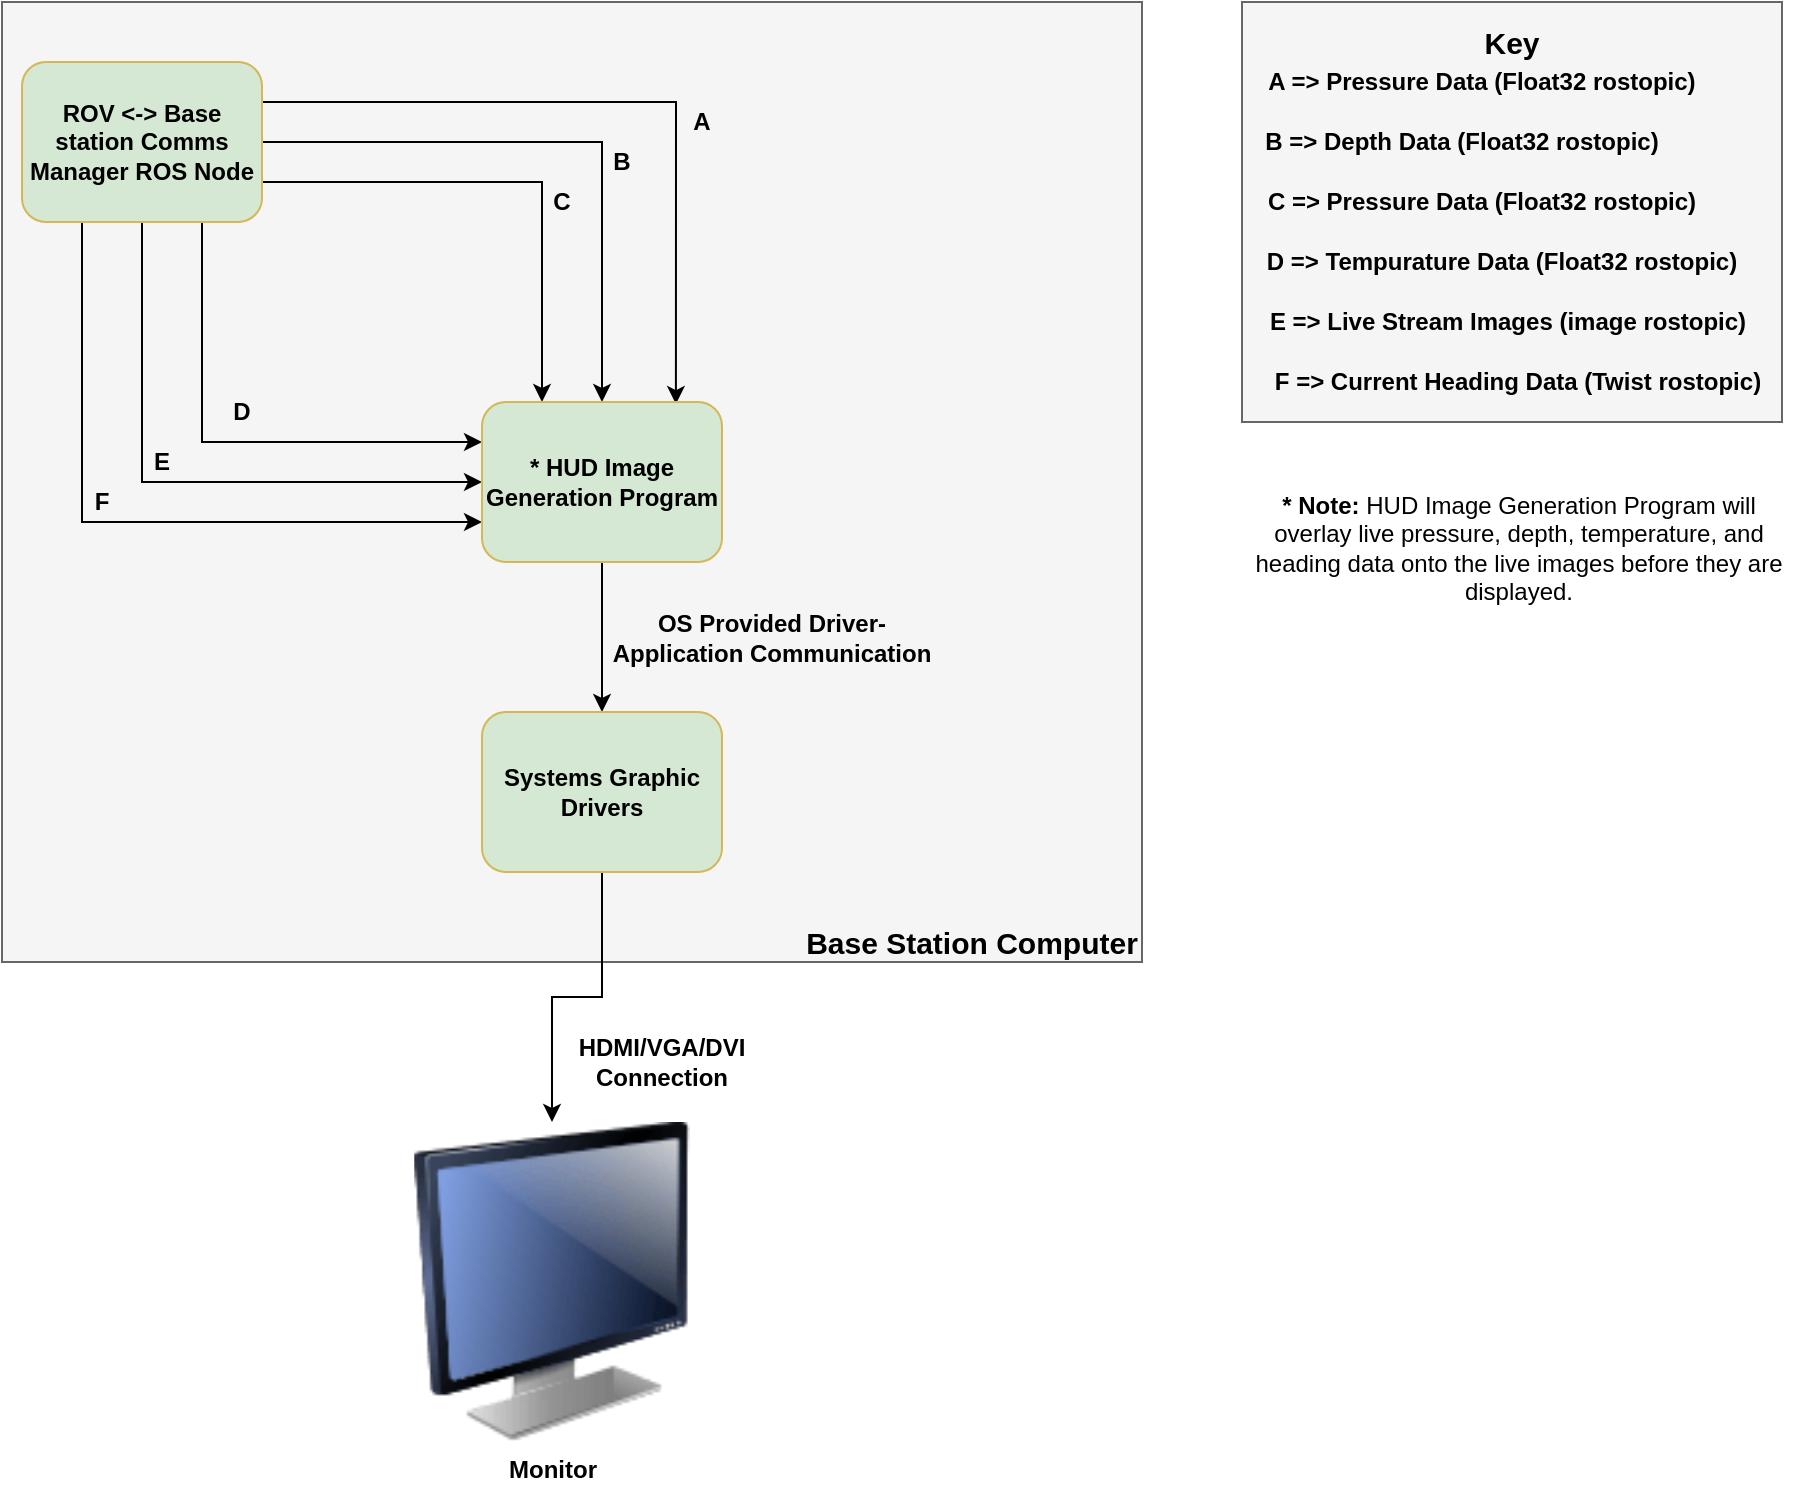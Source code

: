 <mxfile version="12.1.7" type="github" pages="1">
  <diagram id="dvayOvmPAuLTwOydBaXN" name="Page-1">
    <mxGraphModel dx="1422" dy="794" grid="1" gridSize="10" guides="1" tooltips="1" connect="1" arrows="1" fold="1" page="1" pageScale="1" pageWidth="1100" pageHeight="850" math="0" shadow="0">
      <root>
        <mxCell id="0"/>
        <mxCell id="1" parent="0"/>
        <mxCell id="P94vjSVfHrpoifT2Vlh4-18" value="" style="rounded=0;whiteSpace=wrap;html=1;fillColor=#f5f5f5;strokeColor=#666666;fontColor=#333333;" parent="1" vertex="1">
          <mxGeometry x="820" y="70" width="270" height="210" as="geometry"/>
        </mxCell>
        <mxCell id="P94vjSVfHrpoifT2Vlh4-1" value="" style="rounded=0;whiteSpace=wrap;html=1;fillColor=#f5f5f5;strokeColor=#666666;fontColor=#333333;" parent="1" vertex="1">
          <mxGeometry x="200" y="70" width="570" height="480" as="geometry"/>
        </mxCell>
        <mxCell id="P94vjSVfHrpoifT2Vlh4-2" value="Base Station Computer" style="text;html=1;strokeColor=none;fillColor=none;align=center;verticalAlign=middle;whiteSpace=wrap;rounded=0;fontStyle=1;fontSize=15;" parent="1" vertex="1">
          <mxGeometry x="600" y="530" width="170" height="20" as="geometry"/>
        </mxCell>
        <mxCell id="P94vjSVfHrpoifT2Vlh4-5" style="edgeStyle=orthogonalEdgeStyle;rounded=0;orthogonalLoop=1;jettySize=auto;html=1;exitX=1;exitY=0.25;exitDx=0;exitDy=0;entryX=0.808;entryY=0.013;entryDx=0;entryDy=0;entryPerimeter=0;" parent="1" source="P94vjSVfHrpoifT2Vlh4-3" target="P94vjSVfHrpoifT2Vlh4-4" edge="1">
          <mxGeometry relative="1" as="geometry"/>
        </mxCell>
        <mxCell id="P94vjSVfHrpoifT2Vlh4-6" style="edgeStyle=orthogonalEdgeStyle;rounded=0;orthogonalLoop=1;jettySize=auto;html=1;exitX=1;exitY=0.5;exitDx=0;exitDy=0;" parent="1" source="P94vjSVfHrpoifT2Vlh4-3" target="P94vjSVfHrpoifT2Vlh4-4" edge="1">
          <mxGeometry relative="1" as="geometry"/>
        </mxCell>
        <mxCell id="P94vjSVfHrpoifT2Vlh4-7" style="edgeStyle=orthogonalEdgeStyle;rounded=0;orthogonalLoop=1;jettySize=auto;html=1;exitX=1;exitY=0.75;exitDx=0;exitDy=0;entryX=0.25;entryY=0;entryDx=0;entryDy=0;" parent="1" source="P94vjSVfHrpoifT2Vlh4-3" target="P94vjSVfHrpoifT2Vlh4-4" edge="1">
          <mxGeometry relative="1" as="geometry"/>
        </mxCell>
        <mxCell id="P94vjSVfHrpoifT2Vlh4-8" style="edgeStyle=orthogonalEdgeStyle;rounded=0;orthogonalLoop=1;jettySize=auto;html=1;exitX=0.75;exitY=1;exitDx=0;exitDy=0;entryX=0;entryY=0.25;entryDx=0;entryDy=0;" parent="1" source="P94vjSVfHrpoifT2Vlh4-3" target="P94vjSVfHrpoifT2Vlh4-4" edge="1">
          <mxGeometry relative="1" as="geometry"/>
        </mxCell>
        <mxCell id="P94vjSVfHrpoifT2Vlh4-9" style="edgeStyle=orthogonalEdgeStyle;rounded=0;orthogonalLoop=1;jettySize=auto;html=1;exitX=0.5;exitY=1;exitDx=0;exitDy=0;entryX=0;entryY=0.5;entryDx=0;entryDy=0;" parent="1" source="P94vjSVfHrpoifT2Vlh4-3" target="P94vjSVfHrpoifT2Vlh4-4" edge="1">
          <mxGeometry relative="1" as="geometry"/>
        </mxCell>
        <mxCell id="P94vjSVfHrpoifT2Vlh4-10" style="edgeStyle=orthogonalEdgeStyle;rounded=0;orthogonalLoop=1;jettySize=auto;html=1;exitX=0.25;exitY=1;exitDx=0;exitDy=0;entryX=0;entryY=0.75;entryDx=0;entryDy=0;" parent="1" source="P94vjSVfHrpoifT2Vlh4-3" target="P94vjSVfHrpoifT2Vlh4-4" edge="1">
          <mxGeometry relative="1" as="geometry"/>
        </mxCell>
        <mxCell id="P94vjSVfHrpoifT2Vlh4-3" value="ROV &amp;lt;-&amp;gt; Base station Comms Manager ROS Node" style="rounded=1;whiteSpace=wrap;html=1;fillColor=#D5E8D4;strokeColor=#d6b656;fontStyle=1" parent="1" vertex="1">
          <mxGeometry x="210" y="100" width="120" height="80" as="geometry"/>
        </mxCell>
        <mxCell id="P94vjSVfHrpoifT2Vlh4-24" style="edgeStyle=orthogonalEdgeStyle;rounded=0;orthogonalLoop=1;jettySize=auto;html=1;exitX=0.5;exitY=1;exitDx=0;exitDy=0;entryX=0.5;entryY=0;entryDx=0;entryDy=0;" parent="1" source="P94vjSVfHrpoifT2Vlh4-4" target="P94vjSVfHrpoifT2Vlh4-21" edge="1">
          <mxGeometry relative="1" as="geometry"/>
        </mxCell>
        <mxCell id="P94vjSVfHrpoifT2Vlh4-4" value="* HUD Image Generation Program" style="rounded=1;whiteSpace=wrap;html=1;fillColor=#D5E8D4;strokeColor=#d6b656;fontStyle=1" parent="1" vertex="1">
          <mxGeometry x="440" y="270" width="120" height="80" as="geometry"/>
        </mxCell>
        <mxCell id="P94vjSVfHrpoifT2Vlh4-11" value="&lt;b&gt;A&lt;/b&gt;" style="text;html=1;strokeColor=none;fillColor=none;align=center;verticalAlign=middle;whiteSpace=wrap;rounded=0;" parent="1" vertex="1">
          <mxGeometry x="530" y="120" width="40" height="20" as="geometry"/>
        </mxCell>
        <mxCell id="P94vjSVfHrpoifT2Vlh4-12" value="&lt;b&gt;B&lt;/b&gt;" style="text;html=1;strokeColor=none;fillColor=none;align=center;verticalAlign=middle;whiteSpace=wrap;rounded=0;" parent="1" vertex="1">
          <mxGeometry x="490" y="140" width="40" height="20" as="geometry"/>
        </mxCell>
        <mxCell id="P94vjSVfHrpoifT2Vlh4-13" value="&lt;b&gt;C&lt;/b&gt;" style="text;html=1;strokeColor=none;fillColor=none;align=center;verticalAlign=middle;whiteSpace=wrap;rounded=0;" parent="1" vertex="1">
          <mxGeometry x="460" y="160" width="40" height="20" as="geometry"/>
        </mxCell>
        <mxCell id="P94vjSVfHrpoifT2Vlh4-14" value="&lt;b&gt;F&lt;/b&gt;" style="text;html=1;strokeColor=none;fillColor=none;align=center;verticalAlign=middle;whiteSpace=wrap;rounded=0;" parent="1" vertex="1">
          <mxGeometry x="230" y="310" width="40" height="20" as="geometry"/>
        </mxCell>
        <mxCell id="P94vjSVfHrpoifT2Vlh4-15" value="&lt;b&gt;E&lt;/b&gt;" style="text;html=1;strokeColor=none;fillColor=none;align=center;verticalAlign=middle;whiteSpace=wrap;rounded=0;" parent="1" vertex="1">
          <mxGeometry x="260" y="290" width="40" height="20" as="geometry"/>
        </mxCell>
        <mxCell id="P94vjSVfHrpoifT2Vlh4-16" value="&lt;b&gt;D&lt;/b&gt;" style="text;html=1;strokeColor=none;fillColor=none;align=center;verticalAlign=middle;whiteSpace=wrap;rounded=0;" parent="1" vertex="1">
          <mxGeometry x="300" y="265" width="40" height="20" as="geometry"/>
        </mxCell>
        <mxCell id="P94vjSVfHrpoifT2Vlh4-17" value="&lt;b style=&quot;font-size: 15px&quot;&gt;Key&lt;/b&gt;" style="text;html=1;strokeColor=none;fillColor=none;align=center;verticalAlign=middle;whiteSpace=wrap;rounded=0;" parent="1" vertex="1">
          <mxGeometry x="935" y="80" width="40" height="20" as="geometry"/>
        </mxCell>
        <mxCell id="P94vjSVfHrpoifT2Vlh4-20" value="&lt;b&gt;Monitor&lt;/b&gt;" style="image;html=1;labelBackgroundColor=#ffffff;image=img/lib/clip_art/computers/Monitor_128x128.png" parent="1" vertex="1">
          <mxGeometry x="390" y="630" width="170" height="160" as="geometry"/>
        </mxCell>
        <mxCell id="P94vjSVfHrpoifT2Vlh4-27" style="edgeStyle=orthogonalEdgeStyle;rounded=0;orthogonalLoop=1;jettySize=auto;html=1;exitX=0.5;exitY=1;exitDx=0;exitDy=0;" parent="1" source="P94vjSVfHrpoifT2Vlh4-21" target="P94vjSVfHrpoifT2Vlh4-20" edge="1">
          <mxGeometry relative="1" as="geometry"/>
        </mxCell>
        <mxCell id="P94vjSVfHrpoifT2Vlh4-21" value="Systems Graphic Drivers" style="rounded=1;whiteSpace=wrap;html=1;fillColor=#D5E8D4;strokeColor=#d6b656;fontStyle=1" parent="1" vertex="1">
          <mxGeometry x="440" y="425" width="120" height="80" as="geometry"/>
        </mxCell>
        <mxCell id="P94vjSVfHrpoifT2Vlh4-25" value="OS Provided Driver-Application Communication&lt;br&gt;" style="text;html=1;strokeColor=none;fillColor=none;align=center;verticalAlign=middle;whiteSpace=wrap;rounded=0;fontStyle=1" parent="1" vertex="1">
          <mxGeometry x="500" y="378" width="170" height="20" as="geometry"/>
        </mxCell>
        <mxCell id="P94vjSVfHrpoifT2Vlh4-28" value="HDMI/VGA/DVI Connection" style="text;html=1;strokeColor=none;fillColor=none;align=center;verticalAlign=middle;whiteSpace=wrap;rounded=0;fontStyle=1" parent="1" vertex="1">
          <mxGeometry x="510" y="590" width="40" height="20" as="geometry"/>
        </mxCell>
        <mxCell id="mYEQ8QdQxq5M0N4z0mq4-1" value="&lt;b&gt;A =&amp;gt; Pressure Data (Float32 rostopic)&lt;/b&gt;" style="text;html=1;strokeColor=none;fillColor=none;align=center;verticalAlign=middle;whiteSpace=wrap;rounded=0;" parent="1" vertex="1">
          <mxGeometry x="825" y="100" width="230" height="20" as="geometry"/>
        </mxCell>
        <mxCell id="mYEQ8QdQxq5M0N4z0mq4-2" value="&lt;b&gt;B =&amp;gt; Depth Data (Float32 rostopic)&lt;/b&gt;" style="text;html=1;strokeColor=none;fillColor=none;align=center;verticalAlign=middle;whiteSpace=wrap;rounded=0;" parent="1" vertex="1">
          <mxGeometry x="820" y="130" width="220" height="20" as="geometry"/>
        </mxCell>
        <mxCell id="mYEQ8QdQxq5M0N4z0mq4-3" value="&lt;b&gt;C =&amp;gt; Pressure Data (Float32 rostopic)&lt;/b&gt;" style="text;html=1;strokeColor=none;fillColor=none;align=center;verticalAlign=middle;whiteSpace=wrap;rounded=0;" parent="1" vertex="1">
          <mxGeometry x="825" y="160" width="230" height="20" as="geometry"/>
        </mxCell>
        <mxCell id="mYEQ8QdQxq5M0N4z0mq4-4" value="&lt;b&gt;D =&amp;gt; Tempurature Data (Float32 rostopic)&lt;/b&gt;" style="text;html=1;strokeColor=none;fillColor=none;align=center;verticalAlign=middle;whiteSpace=wrap;rounded=0;" parent="1" vertex="1">
          <mxGeometry x="825" y="190" width="250" height="20" as="geometry"/>
        </mxCell>
        <mxCell id="mYEQ8QdQxq5M0N4z0mq4-5" value="&lt;b&gt;E =&amp;gt; Live Stream Images (image rostopic)&lt;/b&gt;" style="text;html=1;strokeColor=none;fillColor=none;align=center;verticalAlign=middle;whiteSpace=wrap;rounded=0;" parent="1" vertex="1">
          <mxGeometry x="818" y="220" width="270" height="20" as="geometry"/>
        </mxCell>
        <mxCell id="mYEQ8QdQxq5M0N4z0mq4-6" value="&lt;b&gt;F =&amp;gt; Current Heading Data (Twist rostopic)&lt;/b&gt;" style="text;html=1;strokeColor=none;fillColor=none;align=center;verticalAlign=middle;whiteSpace=wrap;rounded=0;" parent="1" vertex="1">
          <mxGeometry x="828" y="250" width="260" height="20" as="geometry"/>
        </mxCell>
        <mxCell id="mYEQ8QdQxq5M0N4z0mq4-8" value="&lt;b&gt;* Note:&lt;/b&gt; HUD Image Generation Program will overlay live pressure, depth, temperature, and heading data onto the live images before they are displayed." style="text;html=1;strokeColor=none;fillColor=none;align=center;verticalAlign=middle;whiteSpace=wrap;rounded=0;" parent="1" vertex="1">
          <mxGeometry x="820.5" y="307.5" width="275" height="70" as="geometry"/>
        </mxCell>
      </root>
    </mxGraphModel>
  </diagram>
</mxfile>
